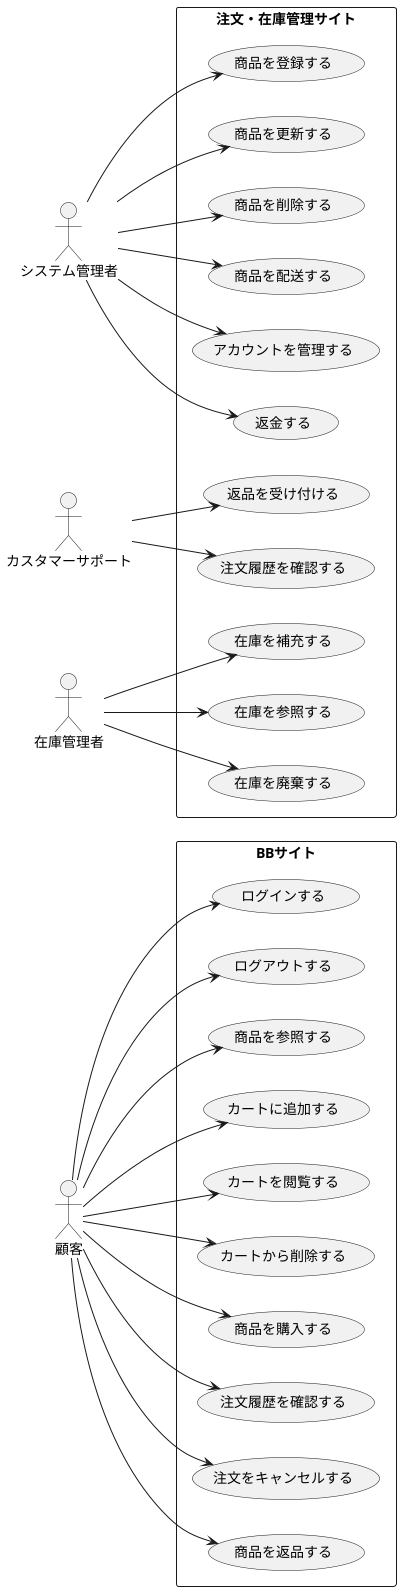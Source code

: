 @startuml BB注文管理システムユースケース図
left to right direction
actor 顧客 as U

actor システム管理者 as M

actor カスタマーサポート as CS

actor 在庫管理者 as SM

rectangle BBサイト {
  usecase "ログインする" as UC1
  usecase "ログアウトする" as UC2
  usecase "商品を参照する" as UC3
  usecase "カートに追加する" as UC4
  usecase "カートを閲覧する" as UC5
  usecase "カートから削除する" as UC6
  usecase "商品を購入する" as UC7
  usecase "注文履歴を確認する" as UC8
  usecase "注文をキャンセルする" as UC9
  usecase "商品を返品する" as UC10
}

rectangle 注文・在庫管理サイト {
  usecase "商品を登録する" as UC11
  usecase "商品を更新する" as UC12
  usecase "商品を削除する" as UC13
  usecase "商品を配送する" as UC14
  usecase "アカウントを管理する" as UC15
  usecase "返金する" as UC16
  usecase "返品を受け付ける" as UC17
  usecase "注文履歴を確認する" as UC18
  usecase "在庫を補充する" as UC19
  usecase "在庫を参照する" as UC20
  usecase "在庫を廃棄する" as UC21
}

U --> UC1
U --> UC2
U --> UC3
U --> UC4
U --> UC5
U --> UC6
U --> UC7
U --> UC8
U --> UC9
U --> UC10

M --> UC11
M --> UC12
M --> UC13
M --> UC14
M --> UC15
M --> UC16

CS --> UC17
CS --> UC18

SM --> UC19
SM --> UC20
SM --> UC21
@enduml